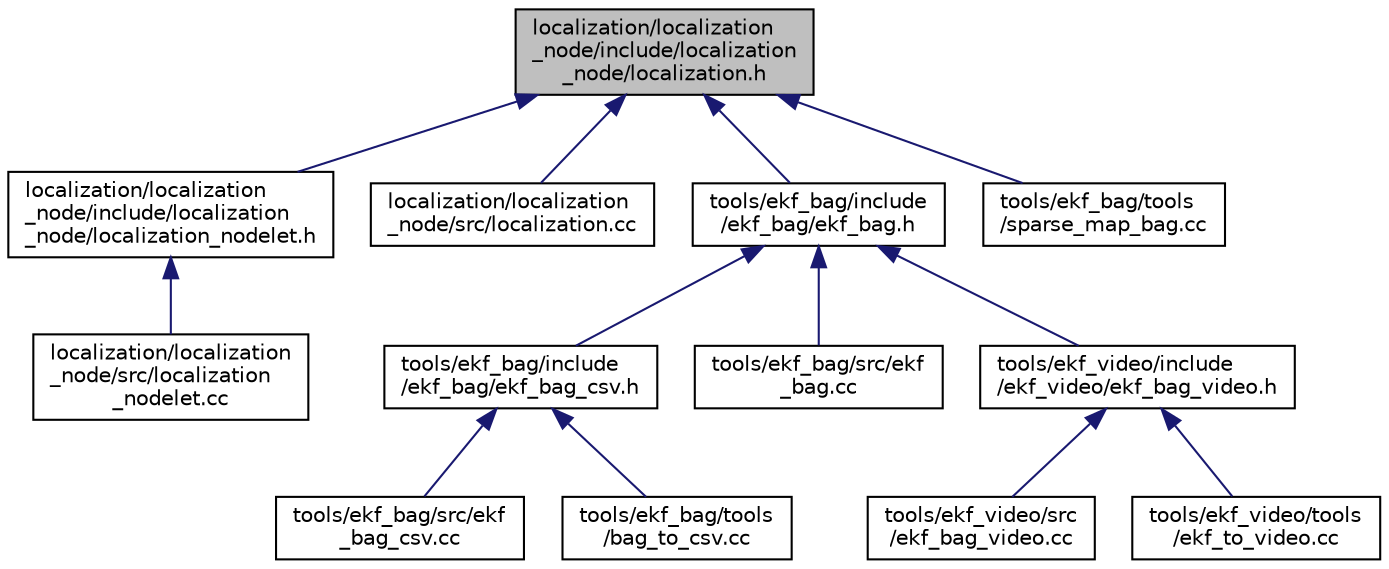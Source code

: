 digraph "localization/localization_node/include/localization_node/localization.h"
{
 // LATEX_PDF_SIZE
  edge [fontname="Helvetica",fontsize="10",labelfontname="Helvetica",labelfontsize="10"];
  node [fontname="Helvetica",fontsize="10",shape=record];
  Node1 [label="localization/localization\l_node/include/localization\l_node/localization.h",height=0.2,width=0.4,color="black", fillcolor="grey75", style="filled", fontcolor="black",tooltip=" "];
  Node1 -> Node2 [dir="back",color="midnightblue",fontsize="10",style="solid",fontname="Helvetica"];
  Node2 [label="localization/localization\l_node/include/localization\l_node/localization_nodelet.h",height=0.2,width=0.4,color="black", fillcolor="white", style="filled",URL="$localization__nodelet_8h.html",tooltip=" "];
  Node2 -> Node3 [dir="back",color="midnightblue",fontsize="10",style="solid",fontname="Helvetica"];
  Node3 [label="localization/localization\l_node/src/localization\l_nodelet.cc",height=0.2,width=0.4,color="black", fillcolor="white", style="filled",URL="$localization__nodelet_8cc.html",tooltip=" "];
  Node1 -> Node4 [dir="back",color="midnightblue",fontsize="10",style="solid",fontname="Helvetica"];
  Node4 [label="localization/localization\l_node/src/localization.cc",height=0.2,width=0.4,color="black", fillcolor="white", style="filled",URL="$localization_8cc.html",tooltip=" "];
  Node1 -> Node5 [dir="back",color="midnightblue",fontsize="10",style="solid",fontname="Helvetica"];
  Node5 [label="tools/ekf_bag/include\l/ekf_bag/ekf_bag.h",height=0.2,width=0.4,color="black", fillcolor="white", style="filled",URL="$ekf__bag_8h.html",tooltip=" "];
  Node5 -> Node6 [dir="back",color="midnightblue",fontsize="10",style="solid",fontname="Helvetica"];
  Node6 [label="tools/ekf_bag/include\l/ekf_bag/ekf_bag_csv.h",height=0.2,width=0.4,color="black", fillcolor="white", style="filled",URL="$ekf__bag__csv_8h.html",tooltip=" "];
  Node6 -> Node7 [dir="back",color="midnightblue",fontsize="10",style="solid",fontname="Helvetica"];
  Node7 [label="tools/ekf_bag/src/ekf\l_bag_csv.cc",height=0.2,width=0.4,color="black", fillcolor="white", style="filled",URL="$ekf__bag__csv_8cc.html",tooltip=" "];
  Node6 -> Node8 [dir="back",color="midnightblue",fontsize="10",style="solid",fontname="Helvetica"];
  Node8 [label="tools/ekf_bag/tools\l/bag_to_csv.cc",height=0.2,width=0.4,color="black", fillcolor="white", style="filled",URL="$bag__to__csv_8cc.html",tooltip=" "];
  Node5 -> Node9 [dir="back",color="midnightblue",fontsize="10",style="solid",fontname="Helvetica"];
  Node9 [label="tools/ekf_bag/src/ekf\l_bag.cc",height=0.2,width=0.4,color="black", fillcolor="white", style="filled",URL="$ekf__bag_8cc.html",tooltip=" "];
  Node5 -> Node10 [dir="back",color="midnightblue",fontsize="10",style="solid",fontname="Helvetica"];
  Node10 [label="tools/ekf_video/include\l/ekf_video/ekf_bag_video.h",height=0.2,width=0.4,color="black", fillcolor="white", style="filled",URL="$ekf__bag__video_8h.html",tooltip=" "];
  Node10 -> Node11 [dir="back",color="midnightblue",fontsize="10",style="solid",fontname="Helvetica"];
  Node11 [label="tools/ekf_video/src\l/ekf_bag_video.cc",height=0.2,width=0.4,color="black", fillcolor="white", style="filled",URL="$ekf__bag__video_8cc.html",tooltip=" "];
  Node10 -> Node12 [dir="back",color="midnightblue",fontsize="10",style="solid",fontname="Helvetica"];
  Node12 [label="tools/ekf_video/tools\l/ekf_to_video.cc",height=0.2,width=0.4,color="black", fillcolor="white", style="filled",URL="$ekf__to__video_8cc.html",tooltip=" "];
  Node1 -> Node13 [dir="back",color="midnightblue",fontsize="10",style="solid",fontname="Helvetica"];
  Node13 [label="tools/ekf_bag/tools\l/sparse_map_bag.cc",height=0.2,width=0.4,color="black", fillcolor="white", style="filled",URL="$sparse__map__bag_8cc.html",tooltip=" "];
}

